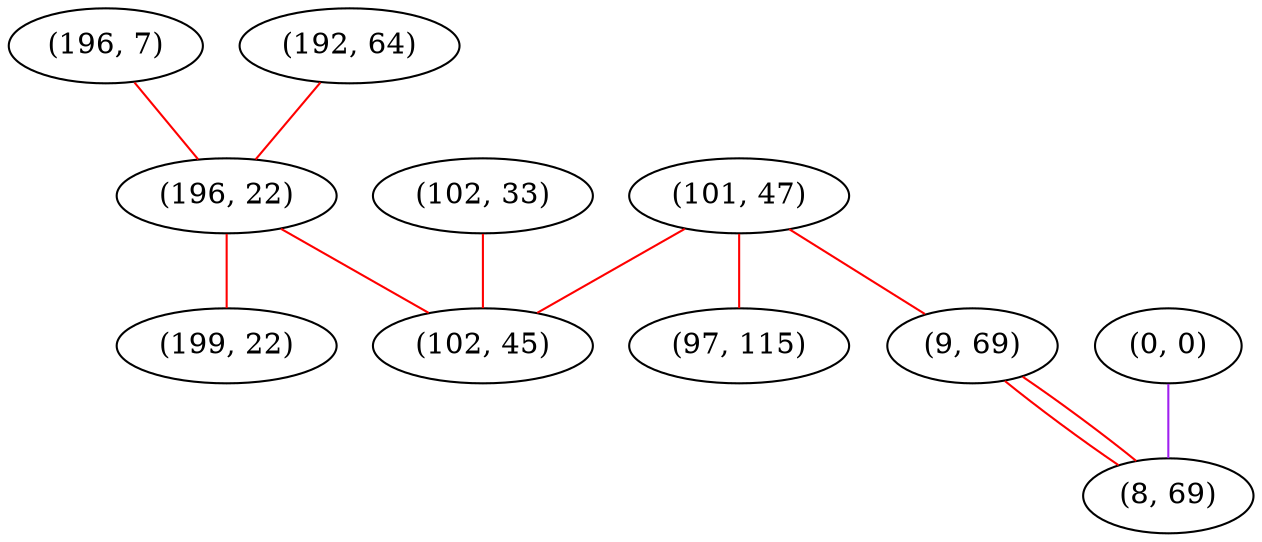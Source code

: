 graph "" {
"(196, 7)";
"(192, 64)";
"(101, 47)";
"(102, 33)";
"(0, 0)";
"(97, 115)";
"(196, 22)";
"(102, 45)";
"(9, 69)";
"(199, 22)";
"(8, 69)";
"(196, 7)" -- "(196, 22)"  [color=red, key=0, weight=1];
"(192, 64)" -- "(196, 22)"  [color=red, key=0, weight=1];
"(101, 47)" -- "(9, 69)"  [color=red, key=0, weight=1];
"(101, 47)" -- "(97, 115)"  [color=red, key=0, weight=1];
"(101, 47)" -- "(102, 45)"  [color=red, key=0, weight=1];
"(102, 33)" -- "(102, 45)"  [color=red, key=0, weight=1];
"(0, 0)" -- "(8, 69)"  [color=purple, key=0, weight=4];
"(196, 22)" -- "(199, 22)"  [color=red, key=0, weight=1];
"(196, 22)" -- "(102, 45)"  [color=red, key=0, weight=1];
"(9, 69)" -- "(8, 69)"  [color=red, key=0, weight=1];
"(9, 69)" -- "(8, 69)"  [color=red, key=1, weight=1];
}
